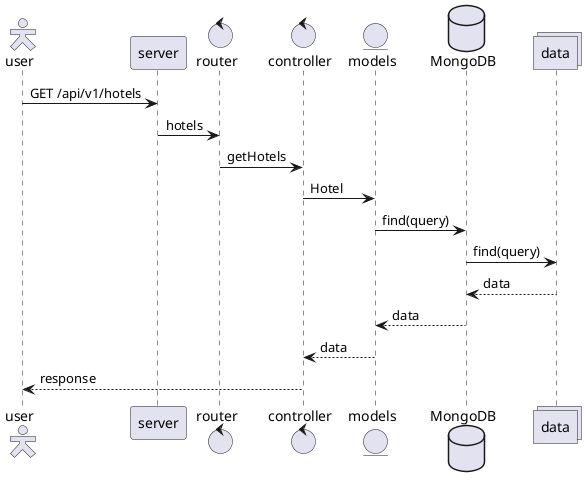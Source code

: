 @startuml sequence
skinparam actorStyle Hollow
actor user
participant server
control router
control controller
entity models
database MongoDB as db
collections data
user -> server : GET /api/v1/hotels
server -> router : hotels
router -> controller : getHotels
controller -> models : Hotel
models -> db : find(query)
db -> data : find(query)
db <-- data : data
models <-- db : data
controller <-- models : data
user <-- controller : response
@enduml